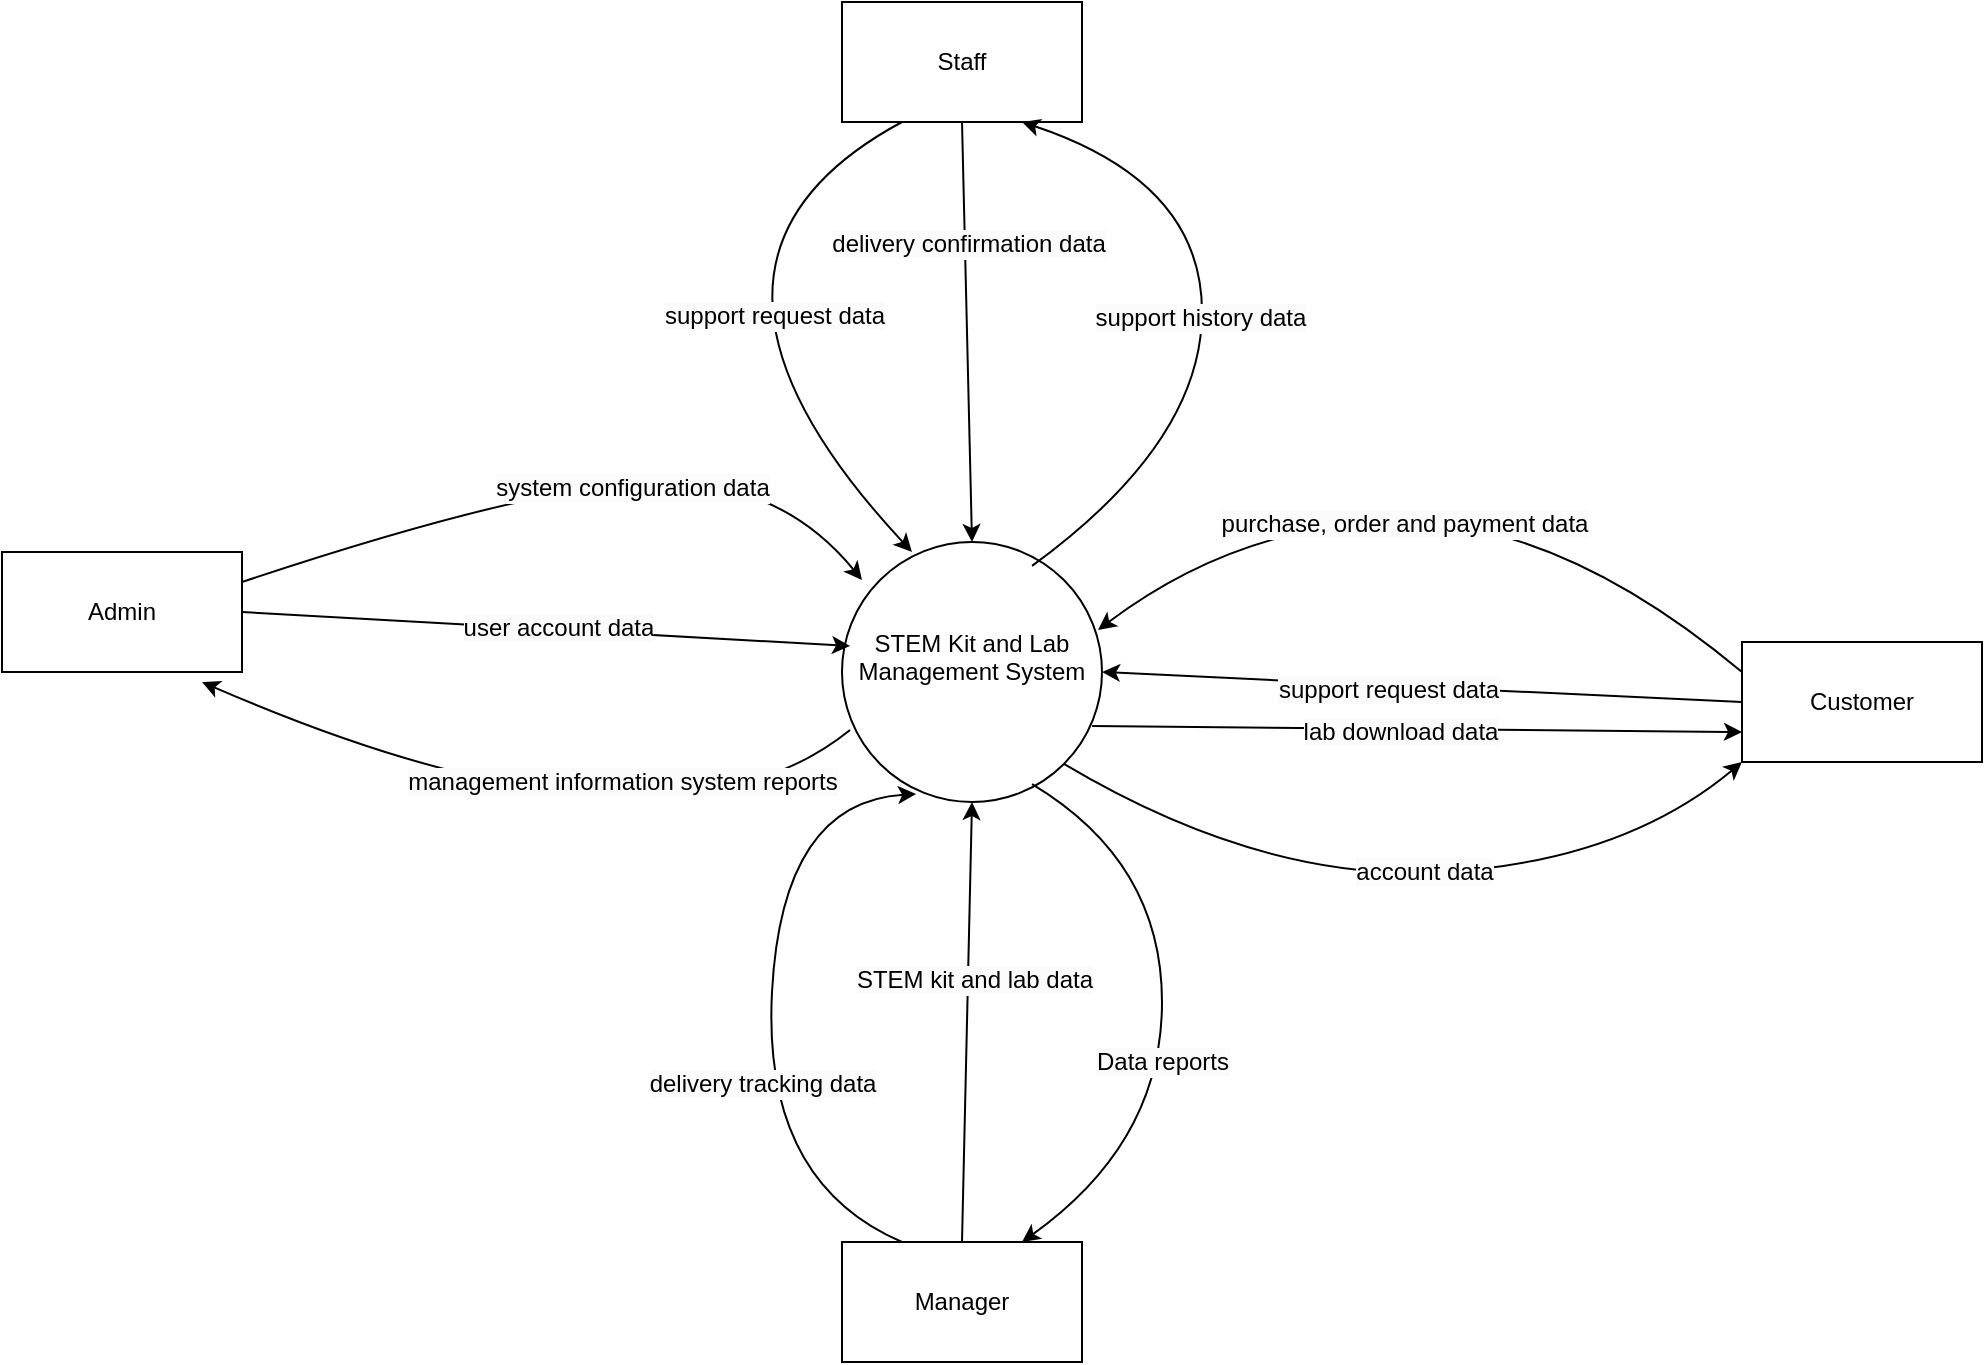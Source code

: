 <mxfile version="24.7.14">
  <diagram name="Trang-1" id="LmaR3xjhdy5V-Q1DWg7r">
    <mxGraphModel dx="2261" dy="780" grid="1" gridSize="10" guides="1" tooltips="1" connect="1" arrows="1" fold="1" page="1" pageScale="1" pageWidth="827" pageHeight="1169" math="0" shadow="0">
      <root>
        <mxCell id="0" />
        <mxCell id="1" parent="0" />
        <mxCell id="N8sEPzkvB_ZXHB08QNYV-1" value="&#xa;STEM Kit and Lab Management System&#xa;&#xa;" style="ellipse;whiteSpace=wrap;html=1;aspect=fixed;" vertex="1" parent="1">
          <mxGeometry x="370" y="360" width="130" height="130" as="geometry" />
        </mxCell>
        <mxCell id="N8sEPzkvB_ZXHB08QNYV-2" value="Admin" style="rounded=0;whiteSpace=wrap;html=1;" vertex="1" parent="1">
          <mxGeometry x="-50" y="365" width="120" height="60" as="geometry" />
        </mxCell>
        <mxCell id="N8sEPzkvB_ZXHB08QNYV-3" value="Manager" style="rounded=0;whiteSpace=wrap;html=1;" vertex="1" parent="1">
          <mxGeometry x="370" y="710" width="120" height="60" as="geometry" />
        </mxCell>
        <mxCell id="N8sEPzkvB_ZXHB08QNYV-4" value="Staff" style="rounded=0;whiteSpace=wrap;html=1;" vertex="1" parent="1">
          <mxGeometry x="370" y="90" width="120" height="60" as="geometry" />
        </mxCell>
        <mxCell id="N8sEPzkvB_ZXHB08QNYV-5" value="Customer" style="rounded=0;whiteSpace=wrap;html=1;" vertex="1" parent="1">
          <mxGeometry x="820" y="410" width="120" height="60" as="geometry" />
        </mxCell>
        <mxCell id="N8sEPzkvB_ZXHB08QNYV-23" value="" style="endArrow=classic;html=1;rounded=0;exitX=0.5;exitY=0;exitDx=0;exitDy=0;entryX=0.5;entryY=1;entryDx=0;entryDy=0;" edge="1" parent="1" source="N8sEPzkvB_ZXHB08QNYV-3" target="N8sEPzkvB_ZXHB08QNYV-1">
          <mxGeometry width="50" height="50" relative="1" as="geometry">
            <mxPoint x="320" y="420" as="sourcePoint" />
            <mxPoint x="370" y="370" as="targetPoint" />
          </mxGeometry>
        </mxCell>
        <mxCell id="N8sEPzkvB_ZXHB08QNYV-74" value="&lt;span style=&quot;font-size: 12px; background-color: rgb(251, 251, 251);&quot;&gt;STEM kit and lab data&lt;/span&gt;" style="edgeLabel;html=1;align=center;verticalAlign=middle;resizable=0;points=[];" vertex="1" connectable="0" parent="N8sEPzkvB_ZXHB08QNYV-23">
          <mxGeometry x="0.192" y="-3" relative="1" as="geometry">
            <mxPoint as="offset" />
          </mxGeometry>
        </mxCell>
        <mxCell id="N8sEPzkvB_ZXHB08QNYV-38" value="" style="curved=1;endArrow=classic;html=1;rounded=0;exitX=1;exitY=0.25;exitDx=0;exitDy=0;" edge="1" parent="1" source="N8sEPzkvB_ZXHB08QNYV-2">
          <mxGeometry width="50" height="50" relative="1" as="geometry">
            <mxPoint x="320" y="420" as="sourcePoint" />
            <mxPoint x="380" y="379" as="targetPoint" />
            <Array as="points">
              <mxPoint x="220" y="330" />
              <mxPoint x="340" y="330" />
            </Array>
          </mxGeometry>
        </mxCell>
        <mxCell id="N8sEPzkvB_ZXHB08QNYV-39" value="Text" style="edgeLabel;html=1;align=center;verticalAlign=middle;resizable=0;points=[];" vertex="1" connectable="0" parent="N8sEPzkvB_ZXHB08QNYV-38">
          <mxGeometry x="0.156" y="-1" relative="1" as="geometry">
            <mxPoint as="offset" />
          </mxGeometry>
        </mxCell>
        <mxCell id="N8sEPzkvB_ZXHB08QNYV-40" value="&lt;span style=&quot;font-size: 12px; background-color: rgb(251, 251, 251);&quot;&gt;system configuration data&lt;/span&gt;" style="edgeLabel;html=1;align=center;verticalAlign=middle;resizable=0;points=[];" vertex="1" connectable="0" parent="N8sEPzkvB_ZXHB08QNYV-38">
          <mxGeometry x="0.19" y="-3" relative="1" as="geometry">
            <mxPoint as="offset" />
          </mxGeometry>
        </mxCell>
        <mxCell id="N8sEPzkvB_ZXHB08QNYV-41" value="" style="endArrow=classic;html=1;rounded=0;exitX=1;exitY=0.5;exitDx=0;exitDy=0;entryX=0.031;entryY=0.4;entryDx=0;entryDy=0;entryPerimeter=0;" edge="1" parent="1" source="N8sEPzkvB_ZXHB08QNYV-2" target="N8sEPzkvB_ZXHB08QNYV-1">
          <mxGeometry width="50" height="50" relative="1" as="geometry">
            <mxPoint x="320" y="420" as="sourcePoint" />
            <mxPoint x="370" y="370" as="targetPoint" />
          </mxGeometry>
        </mxCell>
        <mxCell id="N8sEPzkvB_ZXHB08QNYV-42" value="&lt;span style=&quot;font-size: 12px; background-color: rgb(251, 251, 251);&quot;&gt;user account data&lt;/span&gt;" style="edgeLabel;html=1;align=center;verticalAlign=middle;resizable=0;points=[];" vertex="1" connectable="0" parent="N8sEPzkvB_ZXHB08QNYV-41">
          <mxGeometry x="0.036" y="1" relative="1" as="geometry">
            <mxPoint as="offset" />
          </mxGeometry>
        </mxCell>
        <mxCell id="N8sEPzkvB_ZXHB08QNYV-43" value="" style="curved=1;endArrow=classic;html=1;rounded=0;entryX=1;entryY=0.75;entryDx=0;entryDy=0;exitX=0.031;exitY=0.723;exitDx=0;exitDy=0;exitPerimeter=0;" edge="1" parent="1" source="N8sEPzkvB_ZXHB08QNYV-1">
          <mxGeometry width="50" height="50" relative="1" as="geometry">
            <mxPoint x="350.191" y="440.015" as="sourcePoint" />
            <mxPoint x="50" y="430" as="targetPoint" />
            <Array as="points">
              <mxPoint x="280" y="530" />
            </Array>
          </mxGeometry>
        </mxCell>
        <mxCell id="N8sEPzkvB_ZXHB08QNYV-45" value="&lt;span style=&quot;font-size: 12px; background-color: rgb(251, 251, 251);&quot;&gt;management information system reports&lt;/span&gt;" style="edgeLabel;html=1;align=center;verticalAlign=middle;resizable=0;points=[];" vertex="1" connectable="0" parent="N8sEPzkvB_ZXHB08QNYV-43">
          <mxGeometry x="-0.104" y="-25" relative="1" as="geometry">
            <mxPoint x="12" y="-9" as="offset" />
          </mxGeometry>
        </mxCell>
        <mxCell id="N8sEPzkvB_ZXHB08QNYV-47" value="" style="curved=1;endArrow=classic;html=1;rounded=0;entryX=0.269;entryY=0.038;entryDx=0;entryDy=0;entryPerimeter=0;exitX=0.25;exitY=1;exitDx=0;exitDy=0;" edge="1" parent="1" source="N8sEPzkvB_ZXHB08QNYV-4" target="N8sEPzkvB_ZXHB08QNYV-1">
          <mxGeometry width="50" height="50" relative="1" as="geometry">
            <mxPoint x="310" y="210" as="sourcePoint" />
            <mxPoint x="460" y="310" as="targetPoint" />
            <Array as="points">
              <mxPoint x="270" y="220" />
            </Array>
          </mxGeometry>
        </mxCell>
        <mxCell id="N8sEPzkvB_ZXHB08QNYV-48" value="&lt;span style=&quot;font-size: 12px; background-color: rgb(251, 251, 251);&quot;&gt;support request data&lt;/span&gt;" style="edgeLabel;html=1;align=center;verticalAlign=middle;resizable=0;points=[];" vertex="1" connectable="0" parent="N8sEPzkvB_ZXHB08QNYV-47">
          <mxGeometry x="0.229" y="30" relative="1" as="geometry">
            <mxPoint as="offset" />
          </mxGeometry>
        </mxCell>
        <mxCell id="N8sEPzkvB_ZXHB08QNYV-49" value="" style="endArrow=classic;html=1;rounded=0;exitX=0.5;exitY=1;exitDx=0;exitDy=0;entryX=0.5;entryY=0;entryDx=0;entryDy=0;" edge="1" parent="1" source="N8sEPzkvB_ZXHB08QNYV-4" target="N8sEPzkvB_ZXHB08QNYV-1">
          <mxGeometry width="50" height="50" relative="1" as="geometry">
            <mxPoint x="320" y="420" as="sourcePoint" />
            <mxPoint x="370" y="370" as="targetPoint" />
          </mxGeometry>
        </mxCell>
        <mxCell id="N8sEPzkvB_ZXHB08QNYV-50" value="&lt;span style=&quot;font-size: 12px; background-color: rgb(251, 251, 251);&quot;&gt;delivery confirmation data&lt;/span&gt;" style="edgeLabel;html=1;align=center;verticalAlign=middle;resizable=0;points=[];" vertex="1" connectable="0" parent="N8sEPzkvB_ZXHB08QNYV-49">
          <mxGeometry x="-0.419" y="1" relative="1" as="geometry">
            <mxPoint as="offset" />
          </mxGeometry>
        </mxCell>
        <mxCell id="N8sEPzkvB_ZXHB08QNYV-54" value="" style="curved=1;endArrow=classic;html=1;rounded=0;entryX=0.75;entryY=1;entryDx=0;entryDy=0;exitX=0.731;exitY=0.092;exitDx=0;exitDy=0;exitPerimeter=0;" edge="1" parent="1" source="N8sEPzkvB_ZXHB08QNYV-1" target="N8sEPzkvB_ZXHB08QNYV-4">
          <mxGeometry width="50" height="50" relative="1" as="geometry">
            <mxPoint x="500" y="310" as="sourcePoint" />
            <mxPoint x="550" y="260" as="targetPoint" />
            <Array as="points">
              <mxPoint x="550" y="310" />
              <mxPoint x="550" y="180" />
            </Array>
          </mxGeometry>
        </mxCell>
        <mxCell id="N8sEPzkvB_ZXHB08QNYV-55" value="&lt;span style=&quot;font-size: 12px; background-color: rgb(251, 251, 251);&quot;&gt;support history data&lt;/span&gt;" style="edgeLabel;html=1;align=center;verticalAlign=middle;resizable=0;points=[];" vertex="1" connectable="0" parent="N8sEPzkvB_ZXHB08QNYV-54">
          <mxGeometry x="0.013" y="1" relative="1" as="geometry">
            <mxPoint as="offset" />
          </mxGeometry>
        </mxCell>
        <mxCell id="N8sEPzkvB_ZXHB08QNYV-57" value="" style="curved=1;endArrow=classic;html=1;rounded=0;entryX=0.985;entryY=0.338;entryDx=0;entryDy=0;entryPerimeter=0;exitX=0;exitY=0.25;exitDx=0;exitDy=0;" edge="1" parent="1" source="N8sEPzkvB_ZXHB08QNYV-5" target="N8sEPzkvB_ZXHB08QNYV-1">
          <mxGeometry width="50" height="50" relative="1" as="geometry">
            <mxPoint x="680" y="410" as="sourcePoint" />
            <mxPoint x="630" y="460" as="targetPoint" />
            <Array as="points">
              <mxPoint x="730" y="350" />
              <mxPoint x="570" y="350" />
            </Array>
          </mxGeometry>
        </mxCell>
        <mxCell id="N8sEPzkvB_ZXHB08QNYV-61" value="&lt;span style=&quot;font-size: 12px; background-color: rgb(251, 251, 251);&quot;&gt;purchase,&amp;nbsp;&lt;/span&gt;&lt;span style=&quot;font-size: 12px; background-color: rgb(251, 251, 251);&quot;&gt;order and payment data&lt;/span&gt;" style="edgeLabel;html=1;align=center;verticalAlign=middle;resizable=0;points=[];" vertex="1" connectable="0" parent="N8sEPzkvB_ZXHB08QNYV-57">
          <mxGeometry x="0.069" y="1" relative="1" as="geometry">
            <mxPoint as="offset" />
          </mxGeometry>
        </mxCell>
        <mxCell id="N8sEPzkvB_ZXHB08QNYV-62" value="" style="endArrow=classic;html=1;rounded=0;entryX=1;entryY=0.5;entryDx=0;entryDy=0;exitX=0;exitY=0.5;exitDx=0;exitDy=0;" edge="1" parent="1" source="N8sEPzkvB_ZXHB08QNYV-5" target="N8sEPzkvB_ZXHB08QNYV-1">
          <mxGeometry width="50" height="50" relative="1" as="geometry">
            <mxPoint x="320" y="420" as="sourcePoint" />
            <mxPoint x="370" y="370" as="targetPoint" />
          </mxGeometry>
        </mxCell>
        <mxCell id="N8sEPzkvB_ZXHB08QNYV-66" value="&lt;span style=&quot;font-size: 12px; background-color: rgb(251, 251, 251);&quot;&gt;support request data&lt;/span&gt;" style="edgeLabel;html=1;align=center;verticalAlign=middle;resizable=0;points=[];" vertex="1" connectable="0" parent="N8sEPzkvB_ZXHB08QNYV-62">
          <mxGeometry x="0.106" y="2" relative="1" as="geometry">
            <mxPoint as="offset" />
          </mxGeometry>
        </mxCell>
        <mxCell id="N8sEPzkvB_ZXHB08QNYV-67" value="" style="curved=1;endArrow=classic;html=1;rounded=0;entryX=0;entryY=1;entryDx=0;entryDy=0;exitX=1;exitY=1;exitDx=0;exitDy=0;" edge="1" parent="1" source="N8sEPzkvB_ZXHB08QNYV-1" target="N8sEPzkvB_ZXHB08QNYV-5">
          <mxGeometry width="50" height="50" relative="1" as="geometry">
            <mxPoint x="710" y="490" as="sourcePoint" />
            <mxPoint x="660" y="540" as="targetPoint" />
            <Array as="points">
              <mxPoint x="580" y="530" />
              <mxPoint x="760" y="520" />
            </Array>
          </mxGeometry>
        </mxCell>
        <mxCell id="N8sEPzkvB_ZXHB08QNYV-68" value="&lt;span style=&quot;font-size: 12px; background-color: rgb(251, 251, 251);&quot;&gt;account data&lt;/span&gt;" style="edgeLabel;html=1;align=center;verticalAlign=middle;resizable=0;points=[];" vertex="1" connectable="0" parent="N8sEPzkvB_ZXHB08QNYV-67">
          <mxGeometry x="0.05" y="1" relative="1" as="geometry">
            <mxPoint as="offset" />
          </mxGeometry>
        </mxCell>
        <mxCell id="N8sEPzkvB_ZXHB08QNYV-69" value="" style="endArrow=classic;html=1;rounded=0;exitX=0.962;exitY=0.708;exitDx=0;exitDy=0;entryX=0;entryY=0.75;entryDx=0;entryDy=0;exitPerimeter=0;" edge="1" parent="1" source="N8sEPzkvB_ZXHB08QNYV-1" target="N8sEPzkvB_ZXHB08QNYV-5">
          <mxGeometry width="50" height="50" relative="1" as="geometry">
            <mxPoint x="370" y="370" as="sourcePoint" />
            <mxPoint x="320" y="420" as="targetPoint" />
          </mxGeometry>
        </mxCell>
        <mxCell id="N8sEPzkvB_ZXHB08QNYV-71" value="&lt;span style=&quot;font-size: 12px; background-color: rgb(251, 251, 251);&quot;&gt;lab download data&lt;/span&gt;" style="edgeLabel;html=1;align=center;verticalAlign=middle;resizable=0;points=[];" vertex="1" connectable="0" parent="N8sEPzkvB_ZXHB08QNYV-69">
          <mxGeometry x="-0.056" y="1" relative="1" as="geometry">
            <mxPoint y="2" as="offset" />
          </mxGeometry>
        </mxCell>
        <mxCell id="N8sEPzkvB_ZXHB08QNYV-72" value="" style="curved=1;endArrow=classic;html=1;rounded=0;exitX=0.25;exitY=0;exitDx=0;exitDy=0;entryX=0.285;entryY=0.969;entryDx=0;entryDy=0;entryPerimeter=0;" edge="1" parent="1" source="N8sEPzkvB_ZXHB08QNYV-3" target="N8sEPzkvB_ZXHB08QNYV-1">
          <mxGeometry width="50" height="50" relative="1" as="geometry">
            <mxPoint x="320" y="420" as="sourcePoint" />
            <mxPoint x="370" y="370" as="targetPoint" />
            <Array as="points">
              <mxPoint x="330" y="680" />
              <mxPoint x="340" y="490" />
            </Array>
          </mxGeometry>
        </mxCell>
        <mxCell id="N8sEPzkvB_ZXHB08QNYV-73" value="&lt;span style=&quot;font-size: 12px; background-color: rgb(251, 251, 251);&quot;&gt;delivery tracking data&lt;/span&gt;" style="edgeLabel;html=1;align=center;verticalAlign=middle;resizable=0;points=[];" vertex="1" connectable="0" parent="N8sEPzkvB_ZXHB08QNYV-72">
          <mxGeometry x="0.001" relative="1" as="geometry">
            <mxPoint x="-5" y="41" as="offset" />
          </mxGeometry>
        </mxCell>
        <mxCell id="N8sEPzkvB_ZXHB08QNYV-76" value="" style="curved=1;endArrow=classic;html=1;rounded=0;exitX=0.731;exitY=0.931;exitDx=0;exitDy=0;entryX=0.75;entryY=0;entryDx=0;entryDy=0;exitPerimeter=0;" edge="1" parent="1" source="N8sEPzkvB_ZXHB08QNYV-1" target="N8sEPzkvB_ZXHB08QNYV-3">
          <mxGeometry width="50" height="50" relative="1" as="geometry">
            <mxPoint x="537" y="510" as="sourcePoint" />
            <mxPoint x="530" y="734" as="targetPoint" />
            <Array as="points">
              <mxPoint x="530" y="520" />
              <mxPoint x="530" y="660" />
            </Array>
          </mxGeometry>
        </mxCell>
        <mxCell id="N8sEPzkvB_ZXHB08QNYV-77" value="&lt;span style=&quot;font-size: 12px; background-color: rgb(251, 251, 251);&quot;&gt;Data reports&lt;/span&gt;" style="edgeLabel;html=1;align=center;verticalAlign=middle;resizable=0;points=[];" vertex="1" connectable="0" parent="N8sEPzkvB_ZXHB08QNYV-76">
          <mxGeometry x="0.001" relative="1" as="geometry">
            <mxPoint y="25" as="offset" />
          </mxGeometry>
        </mxCell>
      </root>
    </mxGraphModel>
  </diagram>
</mxfile>
